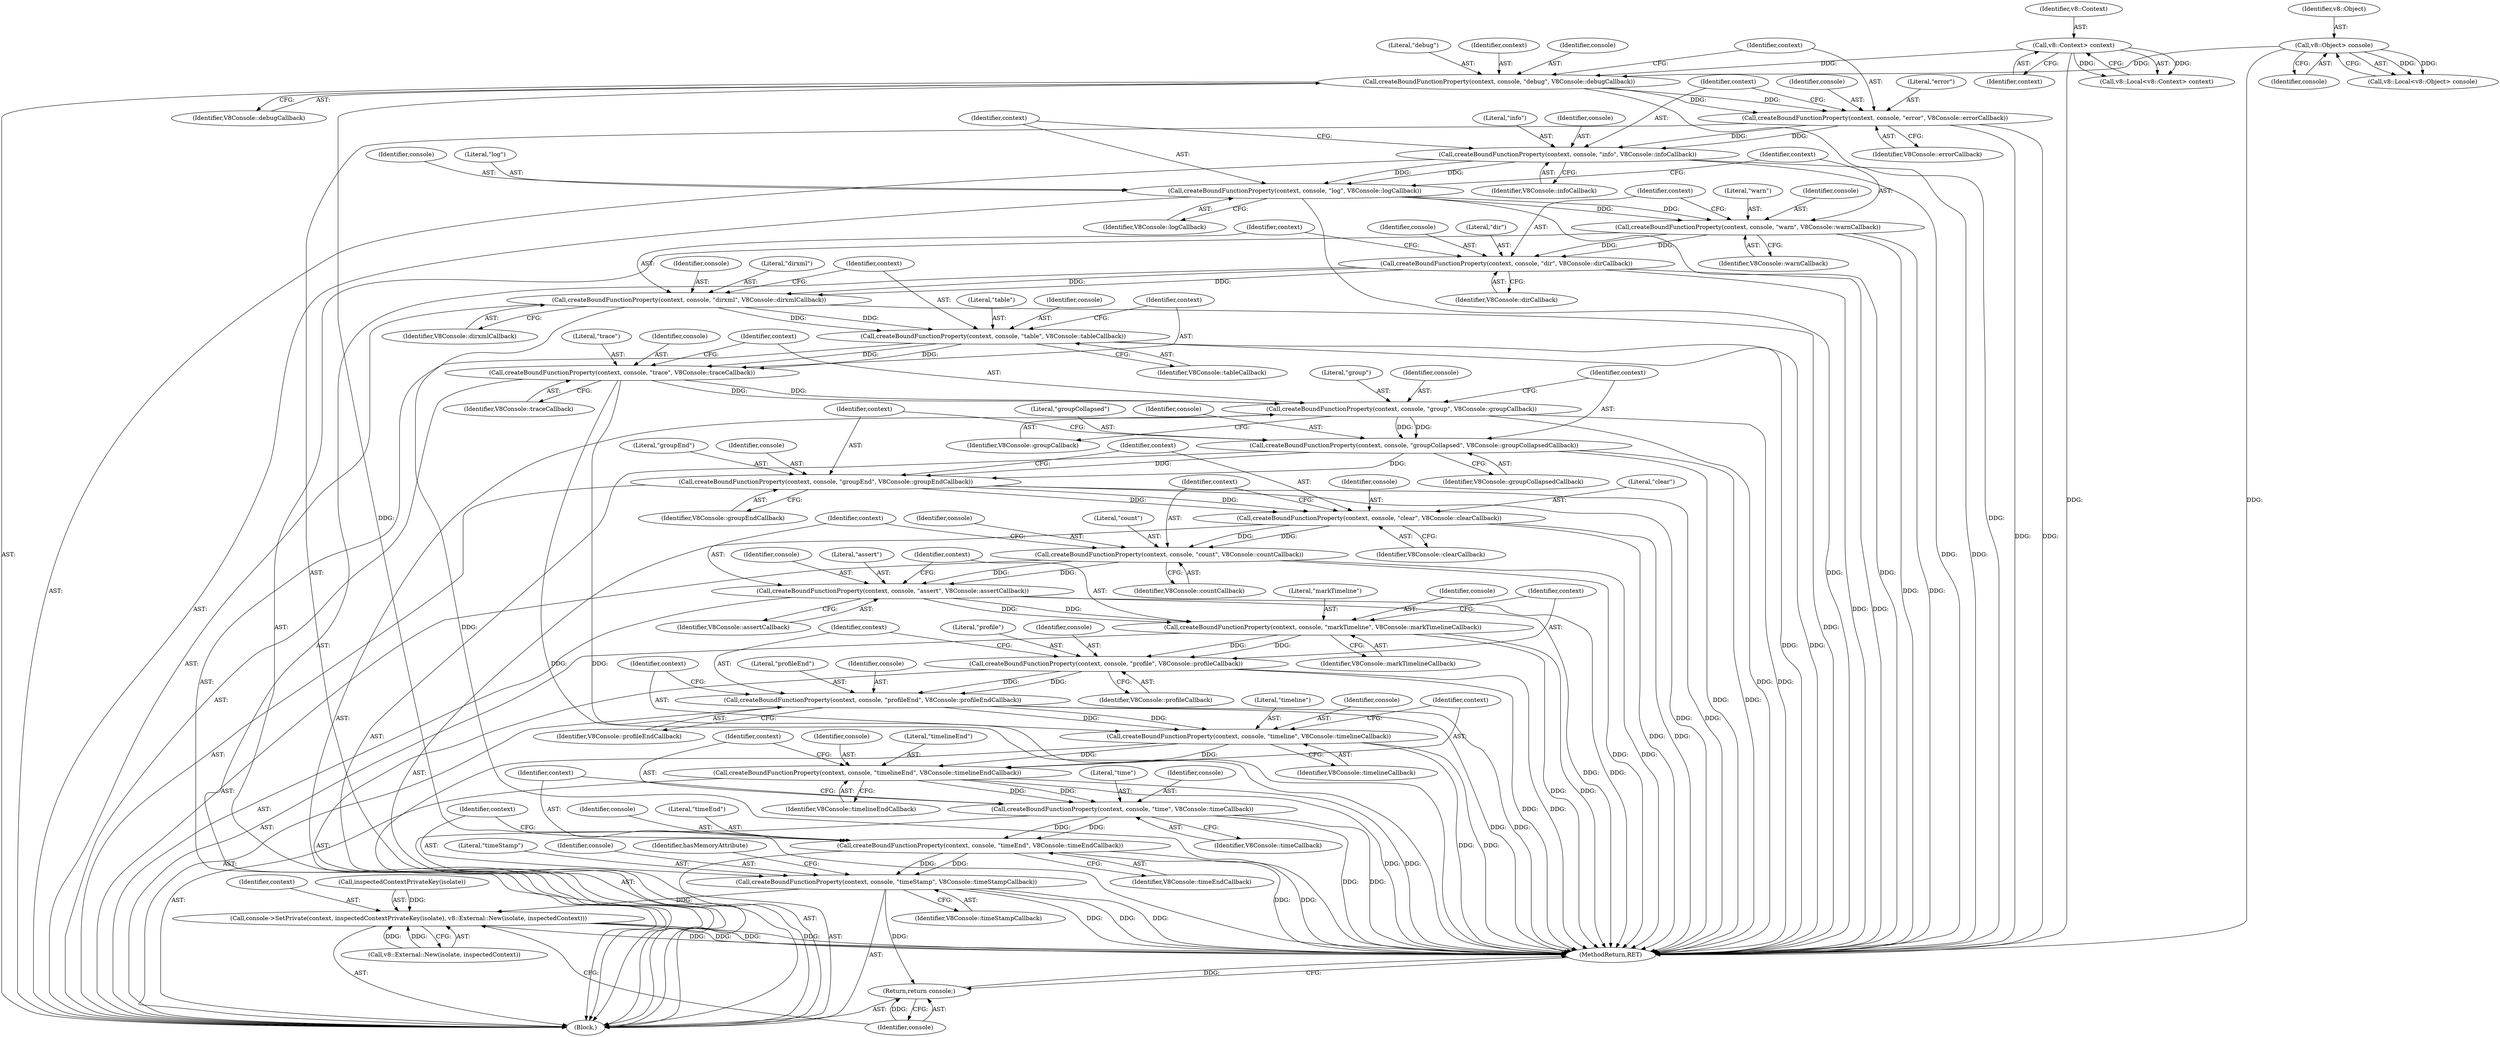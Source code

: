 digraph "0_Chrome_93bc623489bdcfc7e9127614fcfb3258edf3f0f9_0@API" {
"1000242" [label="(Call,createBoundFunctionProperty(context, console, \"timeStamp\", V8Console::timeStampCallback))"];
"1000237" [label="(Call,createBoundFunctionProperty(context, console, \"timeEnd\", V8Console::timeEndCallback))"];
"1000232" [label="(Call,createBoundFunctionProperty(context, console, \"time\", V8Console::timeCallback))"];
"1000227" [label="(Call,createBoundFunctionProperty(context, console, \"timelineEnd\", V8Console::timelineEndCallback))"];
"1000222" [label="(Call,createBoundFunctionProperty(context, console, \"timeline\", V8Console::timelineCallback))"];
"1000217" [label="(Call,createBoundFunctionProperty(context, console, \"profileEnd\", V8Console::profileEndCallback))"];
"1000212" [label="(Call,createBoundFunctionProperty(context, console, \"profile\", V8Console::profileCallback))"];
"1000207" [label="(Call,createBoundFunctionProperty(context, console, \"markTimeline\", V8Console::markTimelineCallback))"];
"1000202" [label="(Call,createBoundFunctionProperty(context, console, \"assert\", V8Console::assertCallback))"];
"1000197" [label="(Call,createBoundFunctionProperty(context, console, \"count\", V8Console::countCallback))"];
"1000192" [label="(Call,createBoundFunctionProperty(context, console, \"clear\", V8Console::clearCallback))"];
"1000187" [label="(Call,createBoundFunctionProperty(context, console, \"groupEnd\", V8Console::groupEndCallback))"];
"1000182" [label="(Call,createBoundFunctionProperty(context, console, \"groupCollapsed\", V8Console::groupCollapsedCallback))"];
"1000177" [label="(Call,createBoundFunctionProperty(context, console, \"group\", V8Console::groupCallback))"];
"1000172" [label="(Call,createBoundFunctionProperty(context, console, \"trace\", V8Console::traceCallback))"];
"1000167" [label="(Call,createBoundFunctionProperty(context, console, \"table\", V8Console::tableCallback))"];
"1000162" [label="(Call,createBoundFunctionProperty(context, console, \"dirxml\", V8Console::dirxmlCallback))"];
"1000157" [label="(Call,createBoundFunctionProperty(context, console, \"dir\", V8Console::dirCallback))"];
"1000152" [label="(Call,createBoundFunctionProperty(context, console, \"warn\", V8Console::warnCallback))"];
"1000147" [label="(Call,createBoundFunctionProperty(context, console, \"log\", V8Console::logCallback))"];
"1000142" [label="(Call,createBoundFunctionProperty(context, console, \"info\", V8Console::infoCallback))"];
"1000137" [label="(Call,createBoundFunctionProperty(context, console, \"error\", V8Console::errorCallback))"];
"1000132" [label="(Call,createBoundFunctionProperty(context, console, \"debug\", V8Console::debugCallback))"];
"1000107" [label="(Call,v8::Context> context)"];
"1000120" [label="(Call,v8::Object> console)"];
"1000249" [label="(Call,console->SetPrivate(context, inspectedContextPrivateKey(isolate), v8::External::New(isolate, inspectedContext)))"];
"1000256" [label="(Return,return console;)"];
"1000249" [label="(Call,console->SetPrivate(context, inspectedContextPrivateKey(isolate), v8::External::New(isolate, inspectedContext)))"];
"1000146" [label="(Identifier,V8Console::infoCallback)"];
"1000242" [label="(Call,createBoundFunctionProperty(context, console, \"timeStamp\", V8Console::timeStampCallback))"];
"1000145" [label="(Literal,\"info\")"];
"1000193" [label="(Identifier,context)"];
"1000186" [label="(Identifier,V8Console::groupCollapsedCallback)"];
"1000183" [label="(Identifier,context)"];
"1000170" [label="(Literal,\"table\")"];
"1000258" [label="(MethodReturn,RET)"];
"1000234" [label="(Identifier,console)"];
"1000150" [label="(Literal,\"log\")"];
"1000163" [label="(Identifier,context)"];
"1000166" [label="(Identifier,V8Console::dirxmlCallback)"];
"1000181" [label="(Identifier,V8Console::groupCallback)"];
"1000134" [label="(Identifier,console)"];
"1000190" [label="(Literal,\"groupEnd\")"];
"1000194" [label="(Identifier,console)"];
"1000159" [label="(Identifier,console)"];
"1000225" [label="(Literal,\"timeline\")"];
"1000188" [label="(Identifier,context)"];
"1000158" [label="(Identifier,context)"];
"1000213" [label="(Identifier,context)"];
"1000120" [label="(Call,v8::Object> console)"];
"1000215" [label="(Literal,\"profile\")"];
"1000207" [label="(Call,createBoundFunctionProperty(context, console, \"markTimeline\", V8Console::markTimelineCallback))"];
"1000179" [label="(Identifier,console)"];
"1000251" [label="(Call,inspectedContextPrivateKey(isolate))"];
"1000205" [label="(Literal,\"assert\")"];
"1000202" [label="(Call,createBoundFunctionProperty(context, console, \"assert\", V8Console::assertCallback))"];
"1000201" [label="(Identifier,V8Console::countCallback)"];
"1000154" [label="(Identifier,console)"];
"1000139" [label="(Identifier,console)"];
"1000133" [label="(Identifier,context)"];
"1000121" [label="(Identifier,v8::Object)"];
"1000256" [label="(Return,return console;)"];
"1000219" [label="(Identifier,console)"];
"1000192" [label="(Call,createBoundFunctionProperty(context, console, \"clear\", V8Console::clearCallback))"];
"1000240" [label="(Literal,\"timeEnd\")"];
"1000212" [label="(Call,createBoundFunctionProperty(context, console, \"profile\", V8Console::profileCallback))"];
"1000189" [label="(Identifier,console)"];
"1000222" [label="(Call,createBoundFunctionProperty(context, console, \"timeline\", V8Console::timelineCallback))"];
"1000237" [label="(Call,createBoundFunctionProperty(context, console, \"timeEnd\", V8Console::timeEndCallback))"];
"1000206" [label="(Identifier,V8Console::assertCallback)"];
"1000175" [label="(Literal,\"trace\")"];
"1000164" [label="(Identifier,console)"];
"1000245" [label="(Literal,\"timeStamp\")"];
"1000168" [label="(Identifier,context)"];
"1000226" [label="(Identifier,V8Console::timelineCallback)"];
"1000147" [label="(Call,createBoundFunctionProperty(context, console, \"log\", V8Console::logCallback))"];
"1000230" [label="(Literal,\"timelineEnd\")"];
"1000253" [label="(Call,v8::External::New(isolate, inspectedContext))"];
"1000138" [label="(Identifier,context)"];
"1000108" [label="(Identifier,v8::Context)"];
"1000196" [label="(Identifier,V8Console::clearCallback)"];
"1000229" [label="(Identifier,console)"];
"1000223" [label="(Identifier,context)"];
"1000157" [label="(Call,createBoundFunctionProperty(context, console, \"dir\", V8Console::dirCallback))"];
"1000109" [label="(Identifier,context)"];
"1000211" [label="(Identifier,V8Console::markTimelineCallback)"];
"1000153" [label="(Identifier,context)"];
"1000173" [label="(Identifier,context)"];
"1000156" [label="(Identifier,V8Console::warnCallback)"];
"1000107" [label="(Call,v8::Context> context)"];
"1000210" [label="(Literal,\"markTimeline\")"];
"1000182" [label="(Call,createBoundFunctionProperty(context, console, \"groupCollapsed\", V8Console::groupCollapsedCallback))"];
"1000187" [label="(Call,createBoundFunctionProperty(context, console, \"groupEnd\", V8Console::groupEndCallback))"];
"1000105" [label="(Call,v8::Local<v8::Context> context)"];
"1000172" [label="(Call,createBoundFunctionProperty(context, console, \"trace\", V8Console::traceCallback))"];
"1000241" [label="(Identifier,V8Console::timeEndCallback)"];
"1000185" [label="(Literal,\"groupCollapsed\")"];
"1000165" [label="(Literal,\"dirxml\")"];
"1000232" [label="(Call,createBoundFunctionProperty(context, console, \"time\", V8Console::timeCallback))"];
"1000209" [label="(Identifier,console)"];
"1000140" [label="(Literal,\"error\")"];
"1000235" [label="(Literal,\"time\")"];
"1000161" [label="(Identifier,V8Console::dirCallback)"];
"1000257" [label="(Identifier,console)"];
"1000236" [label="(Identifier,V8Console::timeCallback)"];
"1000137" [label="(Call,createBoundFunctionProperty(context, console, \"error\", V8Console::errorCallback))"];
"1000221" [label="(Identifier,V8Console::profileEndCallback)"];
"1000199" [label="(Identifier,console)"];
"1000155" [label="(Literal,\"warn\")"];
"1000122" [label="(Identifier,console)"];
"1000204" [label="(Identifier,console)"];
"1000144" [label="(Identifier,console)"];
"1000218" [label="(Identifier,context)"];
"1000162" [label="(Call,createBoundFunctionProperty(context, console, \"dirxml\", V8Console::dirxmlCallback))"];
"1000136" [label="(Identifier,V8Console::debugCallback)"];
"1000177" [label="(Call,createBoundFunctionProperty(context, console, \"group\", V8Console::groupCallback))"];
"1000143" [label="(Identifier,context)"];
"1000167" [label="(Call,createBoundFunctionProperty(context, console, \"table\", V8Console::tableCallback))"];
"1000184" [label="(Identifier,console)"];
"1000214" [label="(Identifier,console)"];
"1000195" [label="(Literal,\"clear\")"];
"1000174" [label="(Identifier,console)"];
"1000208" [label="(Identifier,context)"];
"1000238" [label="(Identifier,context)"];
"1000191" [label="(Identifier,V8Console::groupEndCallback)"];
"1000171" [label="(Identifier,V8Console::tableCallback)"];
"1000246" [label="(Identifier,V8Console::timeStampCallback)"];
"1000149" [label="(Identifier,console)"];
"1000239" [label="(Identifier,console)"];
"1000216" [label="(Identifier,V8Console::profileCallback)"];
"1000151" [label="(Identifier,V8Console::logCallback)"];
"1000141" [label="(Identifier,V8Console::errorCallback)"];
"1000160" [label="(Literal,\"dir\")"];
"1000118" [label="(Call,v8::Local<v8::Object> console)"];
"1000228" [label="(Identifier,context)"];
"1000203" [label="(Identifier,context)"];
"1000142" [label="(Call,createBoundFunctionProperty(context, console, \"info\", V8Console::infoCallback))"];
"1000224" [label="(Identifier,console)"];
"1000233" [label="(Identifier,context)"];
"1000244" [label="(Identifier,console)"];
"1000197" [label="(Call,createBoundFunctionProperty(context, console, \"count\", V8Console::countCallback))"];
"1000248" [label="(Identifier,hasMemoryAttribute)"];
"1000250" [label="(Identifier,context)"];
"1000176" [label="(Identifier,V8Console::traceCallback)"];
"1000152" [label="(Call,createBoundFunctionProperty(context, console, \"warn\", V8Console::warnCallback))"];
"1000243" [label="(Identifier,context)"];
"1000180" [label="(Literal,\"group\")"];
"1000148" [label="(Identifier,context)"];
"1000198" [label="(Identifier,context)"];
"1000132" [label="(Call,createBoundFunctionProperty(context, console, \"debug\", V8Console::debugCallback))"];
"1000135" [label="(Literal,\"debug\")"];
"1000178" [label="(Identifier,context)"];
"1000227" [label="(Call,createBoundFunctionProperty(context, console, \"timelineEnd\", V8Console::timelineEndCallback))"];
"1000220" [label="(Literal,\"profileEnd\")"];
"1000169" [label="(Identifier,console)"];
"1000231" [label="(Identifier,V8Console::timelineEndCallback)"];
"1000200" [label="(Literal,\"count\")"];
"1000103" [label="(Block,)"];
"1000217" [label="(Call,createBoundFunctionProperty(context, console, \"profileEnd\", V8Console::profileEndCallback))"];
"1000242" -> "1000103"  [label="AST: "];
"1000242" -> "1000246"  [label="CFG: "];
"1000243" -> "1000242"  [label="AST: "];
"1000244" -> "1000242"  [label="AST: "];
"1000245" -> "1000242"  [label="AST: "];
"1000246" -> "1000242"  [label="AST: "];
"1000248" -> "1000242"  [label="CFG: "];
"1000242" -> "1000258"  [label="DDG: "];
"1000242" -> "1000258"  [label="DDG: "];
"1000242" -> "1000258"  [label="DDG: "];
"1000237" -> "1000242"  [label="DDG: "];
"1000237" -> "1000242"  [label="DDG: "];
"1000242" -> "1000249"  [label="DDG: "];
"1000242" -> "1000256"  [label="DDG: "];
"1000237" -> "1000103"  [label="AST: "];
"1000237" -> "1000241"  [label="CFG: "];
"1000238" -> "1000237"  [label="AST: "];
"1000239" -> "1000237"  [label="AST: "];
"1000240" -> "1000237"  [label="AST: "];
"1000241" -> "1000237"  [label="AST: "];
"1000243" -> "1000237"  [label="CFG: "];
"1000237" -> "1000258"  [label="DDG: "];
"1000237" -> "1000258"  [label="DDG: "];
"1000232" -> "1000237"  [label="DDG: "];
"1000232" -> "1000237"  [label="DDG: "];
"1000232" -> "1000103"  [label="AST: "];
"1000232" -> "1000236"  [label="CFG: "];
"1000233" -> "1000232"  [label="AST: "];
"1000234" -> "1000232"  [label="AST: "];
"1000235" -> "1000232"  [label="AST: "];
"1000236" -> "1000232"  [label="AST: "];
"1000238" -> "1000232"  [label="CFG: "];
"1000232" -> "1000258"  [label="DDG: "];
"1000232" -> "1000258"  [label="DDG: "];
"1000227" -> "1000232"  [label="DDG: "];
"1000227" -> "1000232"  [label="DDG: "];
"1000227" -> "1000103"  [label="AST: "];
"1000227" -> "1000231"  [label="CFG: "];
"1000228" -> "1000227"  [label="AST: "];
"1000229" -> "1000227"  [label="AST: "];
"1000230" -> "1000227"  [label="AST: "];
"1000231" -> "1000227"  [label="AST: "];
"1000233" -> "1000227"  [label="CFG: "];
"1000227" -> "1000258"  [label="DDG: "];
"1000227" -> "1000258"  [label="DDG: "];
"1000222" -> "1000227"  [label="DDG: "];
"1000222" -> "1000227"  [label="DDG: "];
"1000222" -> "1000103"  [label="AST: "];
"1000222" -> "1000226"  [label="CFG: "];
"1000223" -> "1000222"  [label="AST: "];
"1000224" -> "1000222"  [label="AST: "];
"1000225" -> "1000222"  [label="AST: "];
"1000226" -> "1000222"  [label="AST: "];
"1000228" -> "1000222"  [label="CFG: "];
"1000222" -> "1000258"  [label="DDG: "];
"1000222" -> "1000258"  [label="DDG: "];
"1000217" -> "1000222"  [label="DDG: "];
"1000217" -> "1000222"  [label="DDG: "];
"1000217" -> "1000103"  [label="AST: "];
"1000217" -> "1000221"  [label="CFG: "];
"1000218" -> "1000217"  [label="AST: "];
"1000219" -> "1000217"  [label="AST: "];
"1000220" -> "1000217"  [label="AST: "];
"1000221" -> "1000217"  [label="AST: "];
"1000223" -> "1000217"  [label="CFG: "];
"1000217" -> "1000258"  [label="DDG: "];
"1000217" -> "1000258"  [label="DDG: "];
"1000212" -> "1000217"  [label="DDG: "];
"1000212" -> "1000217"  [label="DDG: "];
"1000212" -> "1000103"  [label="AST: "];
"1000212" -> "1000216"  [label="CFG: "];
"1000213" -> "1000212"  [label="AST: "];
"1000214" -> "1000212"  [label="AST: "];
"1000215" -> "1000212"  [label="AST: "];
"1000216" -> "1000212"  [label="AST: "];
"1000218" -> "1000212"  [label="CFG: "];
"1000212" -> "1000258"  [label="DDG: "];
"1000212" -> "1000258"  [label="DDG: "];
"1000207" -> "1000212"  [label="DDG: "];
"1000207" -> "1000212"  [label="DDG: "];
"1000207" -> "1000103"  [label="AST: "];
"1000207" -> "1000211"  [label="CFG: "];
"1000208" -> "1000207"  [label="AST: "];
"1000209" -> "1000207"  [label="AST: "];
"1000210" -> "1000207"  [label="AST: "];
"1000211" -> "1000207"  [label="AST: "];
"1000213" -> "1000207"  [label="CFG: "];
"1000207" -> "1000258"  [label="DDG: "];
"1000207" -> "1000258"  [label="DDG: "];
"1000202" -> "1000207"  [label="DDG: "];
"1000202" -> "1000207"  [label="DDG: "];
"1000202" -> "1000103"  [label="AST: "];
"1000202" -> "1000206"  [label="CFG: "];
"1000203" -> "1000202"  [label="AST: "];
"1000204" -> "1000202"  [label="AST: "];
"1000205" -> "1000202"  [label="AST: "];
"1000206" -> "1000202"  [label="AST: "];
"1000208" -> "1000202"  [label="CFG: "];
"1000202" -> "1000258"  [label="DDG: "];
"1000202" -> "1000258"  [label="DDG: "];
"1000197" -> "1000202"  [label="DDG: "];
"1000197" -> "1000202"  [label="DDG: "];
"1000197" -> "1000103"  [label="AST: "];
"1000197" -> "1000201"  [label="CFG: "];
"1000198" -> "1000197"  [label="AST: "];
"1000199" -> "1000197"  [label="AST: "];
"1000200" -> "1000197"  [label="AST: "];
"1000201" -> "1000197"  [label="AST: "];
"1000203" -> "1000197"  [label="CFG: "];
"1000197" -> "1000258"  [label="DDG: "];
"1000197" -> "1000258"  [label="DDG: "];
"1000192" -> "1000197"  [label="DDG: "];
"1000192" -> "1000197"  [label="DDG: "];
"1000192" -> "1000103"  [label="AST: "];
"1000192" -> "1000196"  [label="CFG: "];
"1000193" -> "1000192"  [label="AST: "];
"1000194" -> "1000192"  [label="AST: "];
"1000195" -> "1000192"  [label="AST: "];
"1000196" -> "1000192"  [label="AST: "];
"1000198" -> "1000192"  [label="CFG: "];
"1000192" -> "1000258"  [label="DDG: "];
"1000192" -> "1000258"  [label="DDG: "];
"1000187" -> "1000192"  [label="DDG: "];
"1000187" -> "1000192"  [label="DDG: "];
"1000187" -> "1000103"  [label="AST: "];
"1000187" -> "1000191"  [label="CFG: "];
"1000188" -> "1000187"  [label="AST: "];
"1000189" -> "1000187"  [label="AST: "];
"1000190" -> "1000187"  [label="AST: "];
"1000191" -> "1000187"  [label="AST: "];
"1000193" -> "1000187"  [label="CFG: "];
"1000187" -> "1000258"  [label="DDG: "];
"1000187" -> "1000258"  [label="DDG: "];
"1000182" -> "1000187"  [label="DDG: "];
"1000182" -> "1000187"  [label="DDG: "];
"1000182" -> "1000103"  [label="AST: "];
"1000182" -> "1000186"  [label="CFG: "];
"1000183" -> "1000182"  [label="AST: "];
"1000184" -> "1000182"  [label="AST: "];
"1000185" -> "1000182"  [label="AST: "];
"1000186" -> "1000182"  [label="AST: "];
"1000188" -> "1000182"  [label="CFG: "];
"1000182" -> "1000258"  [label="DDG: "];
"1000182" -> "1000258"  [label="DDG: "];
"1000177" -> "1000182"  [label="DDG: "];
"1000177" -> "1000182"  [label="DDG: "];
"1000177" -> "1000103"  [label="AST: "];
"1000177" -> "1000181"  [label="CFG: "];
"1000178" -> "1000177"  [label="AST: "];
"1000179" -> "1000177"  [label="AST: "];
"1000180" -> "1000177"  [label="AST: "];
"1000181" -> "1000177"  [label="AST: "];
"1000183" -> "1000177"  [label="CFG: "];
"1000177" -> "1000258"  [label="DDG: "];
"1000177" -> "1000258"  [label="DDG: "];
"1000172" -> "1000177"  [label="DDG: "];
"1000172" -> "1000177"  [label="DDG: "];
"1000172" -> "1000103"  [label="AST: "];
"1000172" -> "1000176"  [label="CFG: "];
"1000173" -> "1000172"  [label="AST: "];
"1000174" -> "1000172"  [label="AST: "];
"1000175" -> "1000172"  [label="AST: "];
"1000176" -> "1000172"  [label="AST: "];
"1000178" -> "1000172"  [label="CFG: "];
"1000172" -> "1000258"  [label="DDG: "];
"1000172" -> "1000258"  [label="DDG: "];
"1000167" -> "1000172"  [label="DDG: "];
"1000167" -> "1000172"  [label="DDG: "];
"1000167" -> "1000103"  [label="AST: "];
"1000167" -> "1000171"  [label="CFG: "];
"1000168" -> "1000167"  [label="AST: "];
"1000169" -> "1000167"  [label="AST: "];
"1000170" -> "1000167"  [label="AST: "];
"1000171" -> "1000167"  [label="AST: "];
"1000173" -> "1000167"  [label="CFG: "];
"1000167" -> "1000258"  [label="DDG: "];
"1000167" -> "1000258"  [label="DDG: "];
"1000162" -> "1000167"  [label="DDG: "];
"1000162" -> "1000167"  [label="DDG: "];
"1000162" -> "1000103"  [label="AST: "];
"1000162" -> "1000166"  [label="CFG: "];
"1000163" -> "1000162"  [label="AST: "];
"1000164" -> "1000162"  [label="AST: "];
"1000165" -> "1000162"  [label="AST: "];
"1000166" -> "1000162"  [label="AST: "];
"1000168" -> "1000162"  [label="CFG: "];
"1000162" -> "1000258"  [label="DDG: "];
"1000162" -> "1000258"  [label="DDG: "];
"1000157" -> "1000162"  [label="DDG: "];
"1000157" -> "1000162"  [label="DDG: "];
"1000157" -> "1000103"  [label="AST: "];
"1000157" -> "1000161"  [label="CFG: "];
"1000158" -> "1000157"  [label="AST: "];
"1000159" -> "1000157"  [label="AST: "];
"1000160" -> "1000157"  [label="AST: "];
"1000161" -> "1000157"  [label="AST: "];
"1000163" -> "1000157"  [label="CFG: "];
"1000157" -> "1000258"  [label="DDG: "];
"1000157" -> "1000258"  [label="DDG: "];
"1000152" -> "1000157"  [label="DDG: "];
"1000152" -> "1000157"  [label="DDG: "];
"1000152" -> "1000103"  [label="AST: "];
"1000152" -> "1000156"  [label="CFG: "];
"1000153" -> "1000152"  [label="AST: "];
"1000154" -> "1000152"  [label="AST: "];
"1000155" -> "1000152"  [label="AST: "];
"1000156" -> "1000152"  [label="AST: "];
"1000158" -> "1000152"  [label="CFG: "];
"1000152" -> "1000258"  [label="DDG: "];
"1000152" -> "1000258"  [label="DDG: "];
"1000147" -> "1000152"  [label="DDG: "];
"1000147" -> "1000152"  [label="DDG: "];
"1000147" -> "1000103"  [label="AST: "];
"1000147" -> "1000151"  [label="CFG: "];
"1000148" -> "1000147"  [label="AST: "];
"1000149" -> "1000147"  [label="AST: "];
"1000150" -> "1000147"  [label="AST: "];
"1000151" -> "1000147"  [label="AST: "];
"1000153" -> "1000147"  [label="CFG: "];
"1000147" -> "1000258"  [label="DDG: "];
"1000147" -> "1000258"  [label="DDG: "];
"1000142" -> "1000147"  [label="DDG: "];
"1000142" -> "1000147"  [label="DDG: "];
"1000142" -> "1000103"  [label="AST: "];
"1000142" -> "1000146"  [label="CFG: "];
"1000143" -> "1000142"  [label="AST: "];
"1000144" -> "1000142"  [label="AST: "];
"1000145" -> "1000142"  [label="AST: "];
"1000146" -> "1000142"  [label="AST: "];
"1000148" -> "1000142"  [label="CFG: "];
"1000142" -> "1000258"  [label="DDG: "];
"1000142" -> "1000258"  [label="DDG: "];
"1000137" -> "1000142"  [label="DDG: "];
"1000137" -> "1000142"  [label="DDG: "];
"1000137" -> "1000103"  [label="AST: "];
"1000137" -> "1000141"  [label="CFG: "];
"1000138" -> "1000137"  [label="AST: "];
"1000139" -> "1000137"  [label="AST: "];
"1000140" -> "1000137"  [label="AST: "];
"1000141" -> "1000137"  [label="AST: "];
"1000143" -> "1000137"  [label="CFG: "];
"1000137" -> "1000258"  [label="DDG: "];
"1000137" -> "1000258"  [label="DDG: "];
"1000132" -> "1000137"  [label="DDG: "];
"1000132" -> "1000137"  [label="DDG: "];
"1000132" -> "1000103"  [label="AST: "];
"1000132" -> "1000136"  [label="CFG: "];
"1000133" -> "1000132"  [label="AST: "];
"1000134" -> "1000132"  [label="AST: "];
"1000135" -> "1000132"  [label="AST: "];
"1000136" -> "1000132"  [label="AST: "];
"1000138" -> "1000132"  [label="CFG: "];
"1000132" -> "1000258"  [label="DDG: "];
"1000132" -> "1000258"  [label="DDG: "];
"1000107" -> "1000132"  [label="DDG: "];
"1000120" -> "1000132"  [label="DDG: "];
"1000107" -> "1000105"  [label="AST: "];
"1000107" -> "1000109"  [label="CFG: "];
"1000108" -> "1000107"  [label="AST: "];
"1000109" -> "1000107"  [label="AST: "];
"1000105" -> "1000107"  [label="CFG: "];
"1000107" -> "1000258"  [label="DDG: "];
"1000107" -> "1000105"  [label="DDG: "];
"1000107" -> "1000105"  [label="DDG: "];
"1000120" -> "1000118"  [label="AST: "];
"1000120" -> "1000122"  [label="CFG: "];
"1000121" -> "1000120"  [label="AST: "];
"1000122" -> "1000120"  [label="AST: "];
"1000118" -> "1000120"  [label="CFG: "];
"1000120" -> "1000258"  [label="DDG: "];
"1000120" -> "1000118"  [label="DDG: "];
"1000120" -> "1000118"  [label="DDG: "];
"1000249" -> "1000103"  [label="AST: "];
"1000249" -> "1000253"  [label="CFG: "];
"1000250" -> "1000249"  [label="AST: "];
"1000251" -> "1000249"  [label="AST: "];
"1000253" -> "1000249"  [label="AST: "];
"1000257" -> "1000249"  [label="CFG: "];
"1000249" -> "1000258"  [label="DDG: "];
"1000249" -> "1000258"  [label="DDG: "];
"1000249" -> "1000258"  [label="DDG: "];
"1000249" -> "1000258"  [label="DDG: "];
"1000251" -> "1000249"  [label="DDG: "];
"1000253" -> "1000249"  [label="DDG: "];
"1000253" -> "1000249"  [label="DDG: "];
"1000256" -> "1000103"  [label="AST: "];
"1000256" -> "1000257"  [label="CFG: "];
"1000257" -> "1000256"  [label="AST: "];
"1000258" -> "1000256"  [label="CFG: "];
"1000256" -> "1000258"  [label="DDG: "];
"1000257" -> "1000256"  [label="DDG: "];
}
